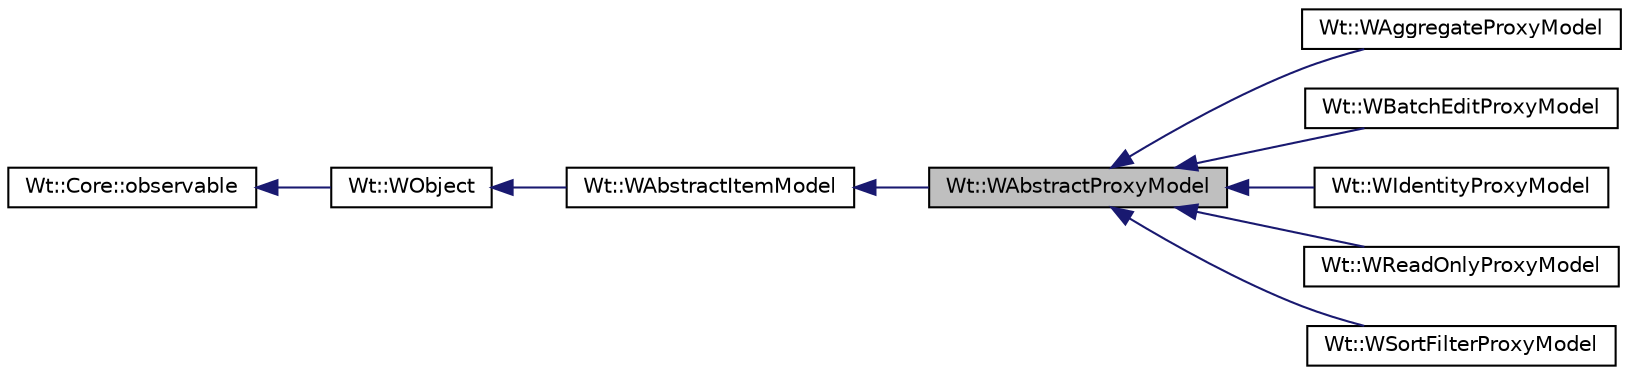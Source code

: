 digraph "Wt::WAbstractProxyModel"
{
 // LATEX_PDF_SIZE
  edge [fontname="Helvetica",fontsize="10",labelfontname="Helvetica",labelfontsize="10"];
  node [fontname="Helvetica",fontsize="10",shape=record];
  rankdir="LR";
  Node1 [label="Wt::WAbstractProxyModel",height=0.2,width=0.4,color="black", fillcolor="grey75", style="filled", fontcolor="black",tooltip="An abstract proxy model for Wt's item models."];
  Node2 -> Node1 [dir="back",color="midnightblue",fontsize="10",style="solid",fontname="Helvetica"];
  Node2 [label="Wt::WAbstractItemModel",height=0.2,width=0.4,color="black", fillcolor="white", style="filled",URL="$classWt_1_1WAbstractItemModel.html",tooltip="An abstract model for use with Wt's view classes."];
  Node3 -> Node2 [dir="back",color="midnightblue",fontsize="10",style="solid",fontname="Helvetica"];
  Node3 [label="Wt::WObject",height=0.2,width=0.4,color="black", fillcolor="white", style="filled",URL="$classWt_1_1WObject.html",tooltip="A base class for objects that participate in the signal/slot system."];
  Node4 -> Node3 [dir="back",color="midnightblue",fontsize="10",style="solid",fontname="Helvetica"];
  Node4 [label="Wt::Core::observable",height=0.2,width=0.4,color="black", fillcolor="white", style="filled",URL="$classWt_1_1Core_1_1observable.html",tooltip="A base class for objects whose life-time can be tracked."];
  Node1 -> Node5 [dir="back",color="midnightblue",fontsize="10",style="solid",fontname="Helvetica"];
  Node5 [label="Wt::WAggregateProxyModel",height=0.2,width=0.4,color="black", fillcolor="white", style="filled",URL="$classWt_1_1WAggregateProxyModel.html",tooltip="A proxy model for Wt's item models that provides column aggregation."];
  Node1 -> Node6 [dir="back",color="midnightblue",fontsize="10",style="solid",fontname="Helvetica"];
  Node6 [label="Wt::WBatchEditProxyModel",height=0.2,width=0.4,color="black", fillcolor="white", style="filled",URL="$classWt_1_1WBatchEditProxyModel.html",tooltip="A proxy model for Wt's item models that provides batch editing."];
  Node1 -> Node7 [dir="back",color="midnightblue",fontsize="10",style="solid",fontname="Helvetica"];
  Node7 [label="Wt::WIdentityProxyModel",height=0.2,width=0.4,color="black", fillcolor="white", style="filled",URL="$classWt_1_1WIdentityProxyModel.html",tooltip="A proxy model that proxies its source model unmodified."];
  Node1 -> Node8 [dir="back",color="midnightblue",fontsize="10",style="solid",fontname="Helvetica"];
  Node8 [label="Wt::WReadOnlyProxyModel",height=0.2,width=0.4,color="black", fillcolor="white", style="filled",URL="$classWt_1_1WReadOnlyProxyModel.html",tooltip="A read-only wrapper for a source model."];
  Node1 -> Node9 [dir="back",color="midnightblue",fontsize="10",style="solid",fontname="Helvetica"];
  Node9 [label="Wt::WSortFilterProxyModel",height=0.2,width=0.4,color="black", fillcolor="white", style="filled",URL="$classWt_1_1WSortFilterProxyModel.html",tooltip="A proxy model for Wt's item models that provides filtering and/or sorting."];
}
